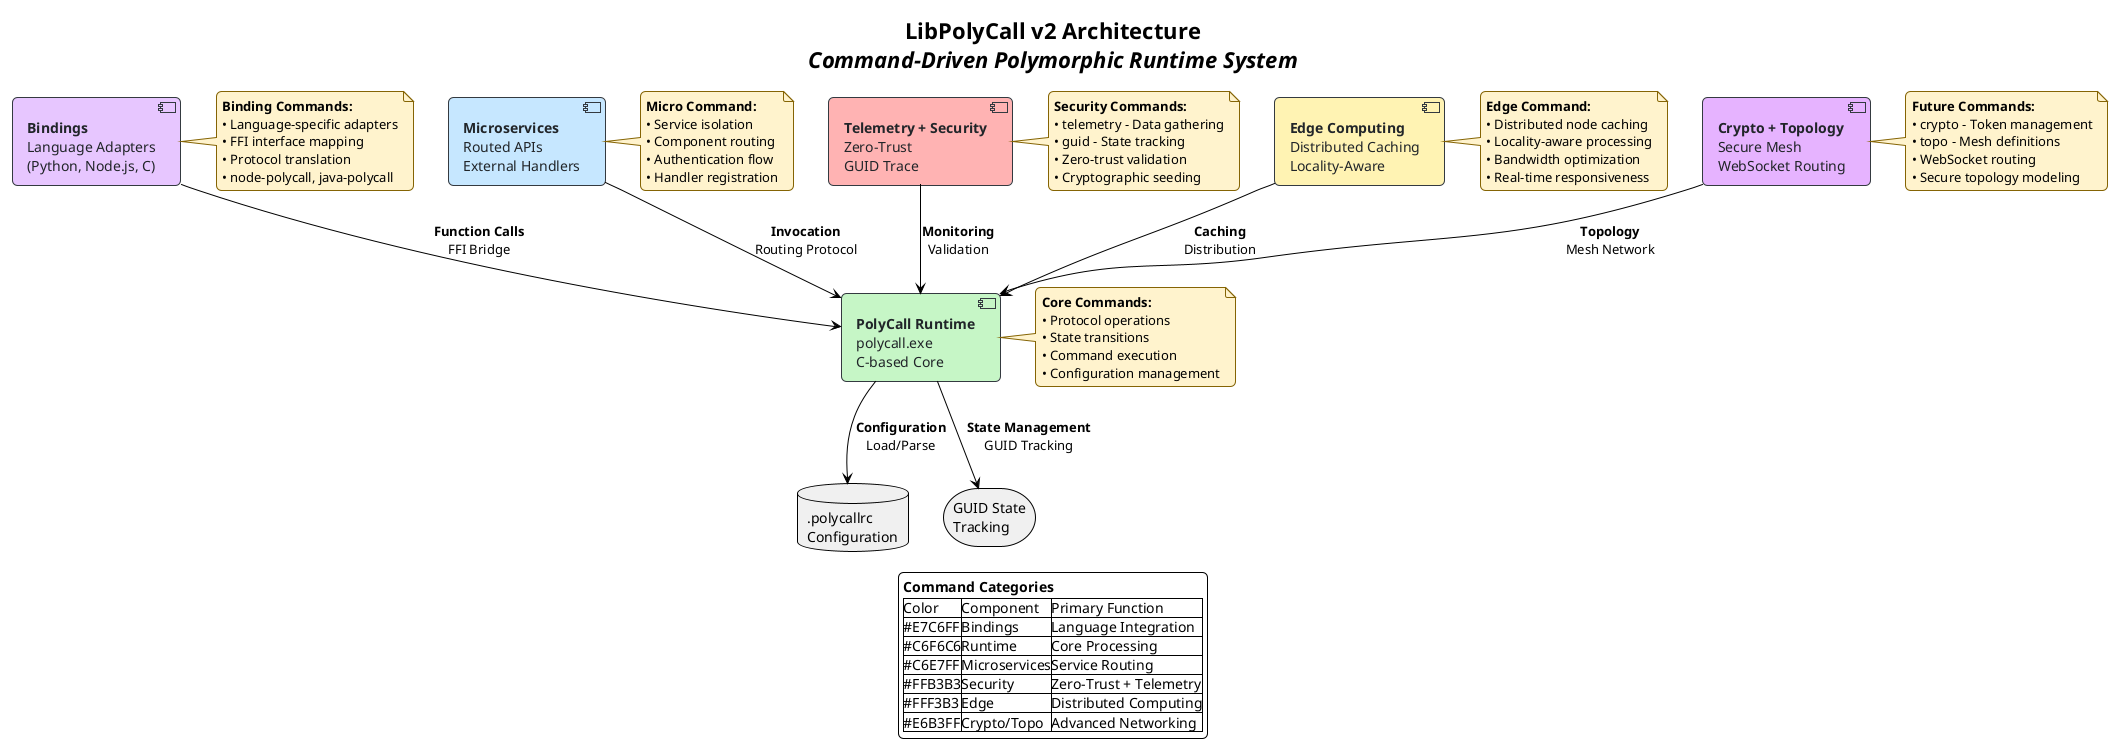 @startuml LibPolyCall_v2_Architecture
!theme plain
skinparam backgroundColor #FFFFFF
skinparam shadowing false
skinparam roundcorner 10

' Define color scheme
skinparam component {
    BackgroundColor #F8F9FA
    BorderColor #343A40
    FontColor #212529
}

skinparam note {
    BackgroundColor #FFF3CD
    BorderColor #856404
}

title **LibPolyCall v2 Architecture**\n//Command-Driven Polymorphic Runtime System//

' Core Components with color coding
component [**Bindings**\nLanguage Adapters\n(Python, Node.js, C)] as Bindings #E7C6FF
component [**PolyCall Runtime**\npolycall.exe\nC-based Core] as Runtime #C6F6C6
component [**Microservices**\nRouted APIs\nExternal Handlers] as Microservices #C6E7FF
component [**Telemetry + Security**\nZero-Trust\nGUID Trace] as Security #FFB3B3
component [**Edge Computing**\nDistributed Caching\nLocality-Aware] as Edge #FFF3B3
component [**Crypto + Topology**\nSecure Mesh\nWebSocket Routing] as CryptoTopo #E6B3FF

' Configuration and Data Flow
database ".polycallrc\nConfiguration" as Config #F0F0F0
storage "GUID State\nTracking" as StateDB #F0F0F0

' Primary architectural connections
Bindings --> Runtime : **Function Calls**\nFFI Bridge
Microservices --> Runtime : **Invocation**\nRouting Protocol
Security --> Runtime : **Monitoring**\nValidation
Edge --> Runtime : **Caching**\nDistribution
CryptoTopo --> Runtime : **Topology**\nMesh Network

Runtime --> Config : **Configuration**\nLoad/Parse
Runtime --> StateDB : **State Management**\nGUID Tracking

' Command specifications as notes
note right of Bindings
  **Binding Commands:**
  • Language-specific adapters
  • FFI interface mapping
  • Protocol translation
  • node-polycall, java-polycall
end note

note right of Runtime
  **Core Commands:**
  • Protocol operations
  • State transitions
  • Command execution
  • Configuration management
end note

note right of Microservices
  **Micro Command:**
  • Service isolation
  • Component routing
  • Authentication flow
  • Handler registration
end note

note right of Security
  **Security Commands:**
  • telemetry - Data gathering
  • guid - State tracking
  • Zero-trust validation
  • Cryptographic seeding
end note

note right of Edge
  **Edge Command:**
  • Distributed node caching
  • Locality-aware processing
  • Bandwidth optimization
  • Real-time responsiveness
end note

note right of CryptoTopo
  **Future Commands:**
  • crypto - Token management
  • topo - Mesh definitions
  • WebSocket routing
  • Secure topology modeling
end note

' Legend for command categories
legend bottom
  **Command Categories**
  |Color|Component|Primary Function|
  |#E7C6FF|Bindings|Language Integration|
  |#C6F6C6|Runtime|Core Processing|
  |#C6E7FF|Microservices|Service Routing|
  |#FFB3B3|Security|Zero-Trust + Telemetry|
  |#FFF3B3|Edge|Distributed Computing|
  |#E6B3FF|Crypto/Topo|Advanced Networking|
endlegend

@enduml